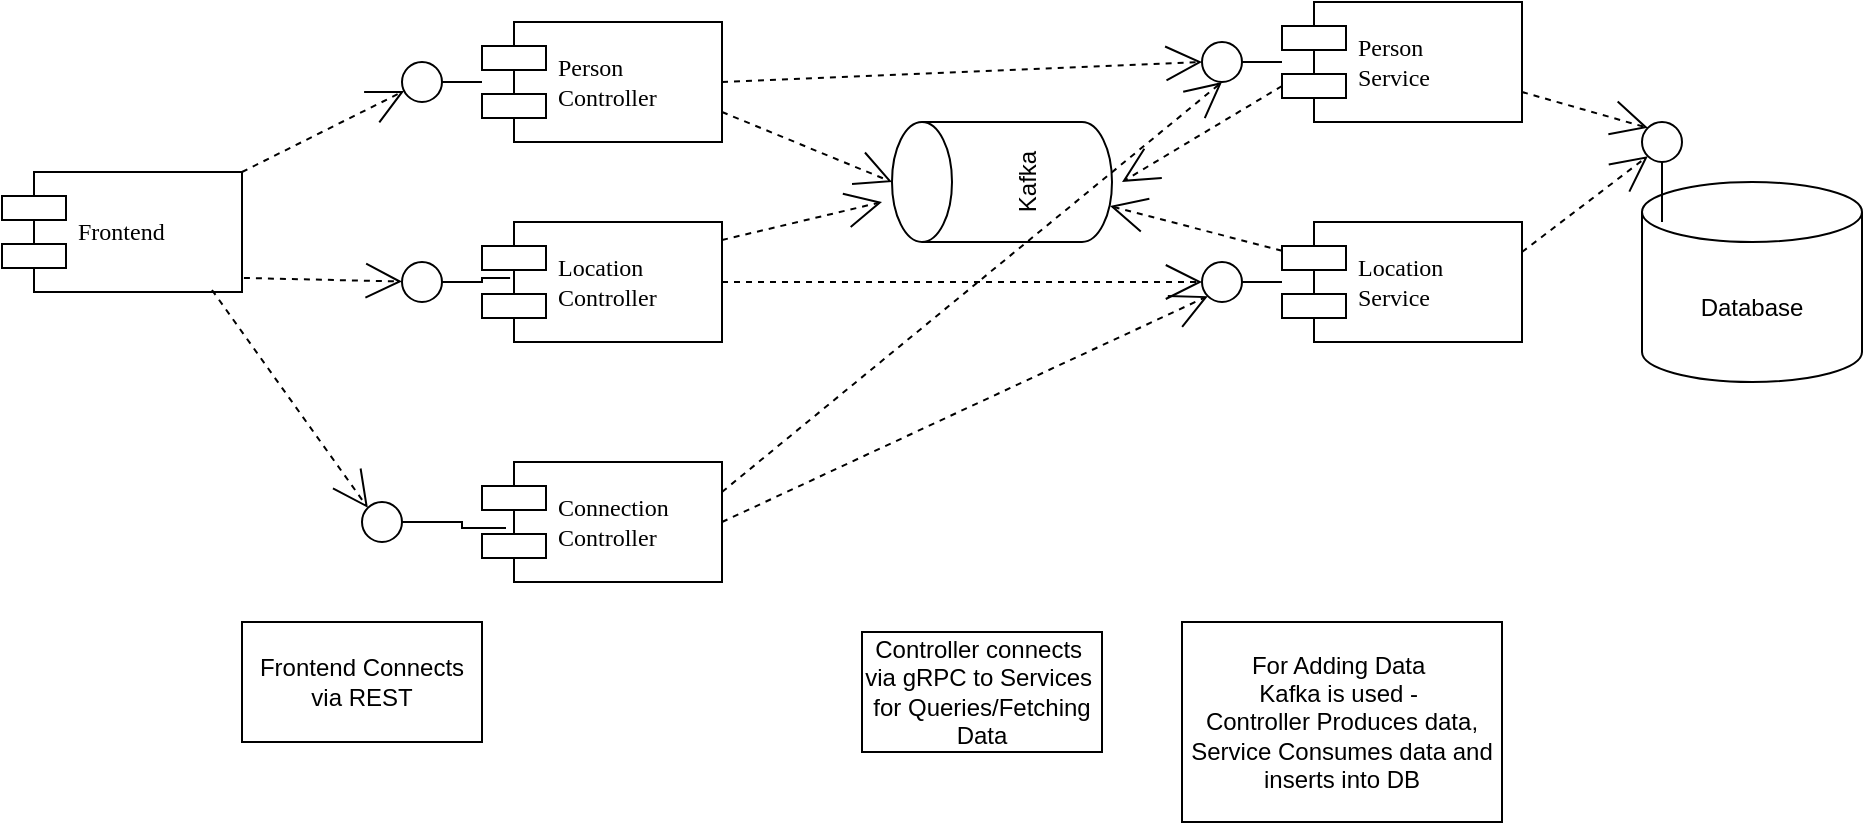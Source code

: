 <mxfile version="16.2.7" type="github">
  <diagram name="Page-1" id="5f0bae14-7c28-e335-631c-24af17079c00">
    <mxGraphModel dx="966" dy="934" grid="1" gridSize="10" guides="1" tooltips="1" connect="1" arrows="1" fold="1" page="1" pageScale="1" pageWidth="1100" pageHeight="850" background="none" math="0" shadow="0">
      <root>
        <mxCell id="0" />
        <mxCell id="1" parent="0" />
        <mxCell id="39150e848f15840c-5" value="Person&amp;nbsp;&lt;br&gt;Controller" style="shape=component;align=left;spacingLeft=36;rounded=0;shadow=0;comic=0;labelBackgroundColor=none;strokeWidth=1;fontFamily=Verdana;fontSize=12;html=1;" parent="1" vertex="1">
          <mxGeometry x="290" y="60" width="120" height="60" as="geometry" />
        </mxCell>
        <mxCell id="39150e848f15840c-6" value="" style="ellipse;whiteSpace=wrap;html=1;rounded=0;shadow=0;comic=0;labelBackgroundColor=none;strokeWidth=1;fontFamily=Verdana;fontSize=12;align=center;" parent="1" vertex="1">
          <mxGeometry x="250" y="80" width="20" height="20" as="geometry" />
        </mxCell>
        <mxCell id="39150e848f15840c-7" value="Location&lt;br&gt;Controller" style="shape=component;align=left;spacingLeft=36;rounded=0;shadow=0;comic=0;labelBackgroundColor=none;strokeWidth=1;fontFamily=Verdana;fontSize=12;html=1;" parent="1" vertex="1">
          <mxGeometry x="290" y="160" width="120" height="60" as="geometry" />
        </mxCell>
        <mxCell id="39150e848f15840c-9" value="" style="ellipse;whiteSpace=wrap;html=1;rounded=0;shadow=0;comic=0;labelBackgroundColor=none;strokeWidth=1;fontFamily=Verdana;fontSize=12;align=center;" parent="1" vertex="1">
          <mxGeometry x="250" y="180" width="20" height="20" as="geometry" />
        </mxCell>
        <mxCell id="39150e848f15840c-10" value="Frontend" style="shape=component;align=left;spacingLeft=36;rounded=0;shadow=0;comic=0;labelBackgroundColor=none;strokeWidth=1;fontFamily=Verdana;fontSize=12;html=1;" parent="1" vertex="1">
          <mxGeometry x="50" y="135" width="120" height="60" as="geometry" />
        </mxCell>
        <mxCell id="39150e848f15840c-11" style="edgeStyle=none;rounded=0;html=1;dashed=1;labelBackgroundColor=none;startArrow=none;startFill=0;startSize=8;endArrow=open;endFill=0;endSize=16;fontFamily=Verdana;fontSize=12;" parent="1" source="39150e848f15840c-10" target="39150e848f15840c-6" edge="1">
          <mxGeometry relative="1" as="geometry" />
        </mxCell>
        <mxCell id="39150e848f15840c-12" style="edgeStyle=none;rounded=0;html=1;dashed=1;labelBackgroundColor=none;startArrow=none;startFill=0;startSize=8;endArrow=open;endFill=0;endSize=16;fontFamily=Verdana;fontSize=12;exitX=1.008;exitY=0.883;exitDx=0;exitDy=0;exitPerimeter=0;" parent="1" source="39150e848f15840c-10" target="39150e848f15840c-9" edge="1">
          <mxGeometry relative="1" as="geometry">
            <mxPoint x="282.958" y="520" as="sourcePoint" />
          </mxGeometry>
        </mxCell>
        <mxCell id="39150e848f15840c-13" style="edgeStyle=elbowEdgeStyle;rounded=0;html=1;labelBackgroundColor=none;startArrow=none;startFill=0;startSize=8;endArrow=none;endFill=0;endSize=16;fontFamily=Verdana;fontSize=12;exitX=1;exitY=0.5;exitDx=0;exitDy=0;entryX=0.117;entryY=0.467;entryDx=0;entryDy=0;entryPerimeter=0;" parent="1" source="39150e848f15840c-9" target="39150e848f15840c-7" edge="1">
          <mxGeometry relative="1" as="geometry">
            <mxPoint x="280" y="240" as="sourcePoint" />
            <Array as="points">
              <mxPoint x="290" y="180" />
            </Array>
          </mxGeometry>
        </mxCell>
        <mxCell id="39150e848f15840c-14" style="edgeStyle=elbowEdgeStyle;rounded=0;html=1;labelBackgroundColor=none;startArrow=none;startFill=0;startSize=8;endArrow=none;endFill=0;endSize=16;fontFamily=Verdana;fontSize=12;" parent="1" source="39150e848f15840c-6" target="39150e848f15840c-5" edge="1">
          <mxGeometry relative="1" as="geometry" />
        </mxCell>
        <mxCell id="3n2uNXUY_DHPVgXZzshV-6" value="Connection&lt;br&gt;Controller" style="shape=component;align=left;spacingLeft=36;rounded=0;shadow=0;comic=0;labelBackgroundColor=none;strokeWidth=1;fontFamily=Verdana;fontSize=12;html=1;" vertex="1" parent="1">
          <mxGeometry x="290" y="280" width="120" height="60" as="geometry" />
        </mxCell>
        <mxCell id="3n2uNXUY_DHPVgXZzshV-8" value="" style="ellipse;whiteSpace=wrap;html=1;rounded=0;shadow=0;comic=0;labelBackgroundColor=none;strokeWidth=1;fontFamily=Verdana;fontSize=12;align=center;" vertex="1" parent="1">
          <mxGeometry x="230" y="300" width="20" height="20" as="geometry" />
        </mxCell>
        <mxCell id="3n2uNXUY_DHPVgXZzshV-9" style="edgeStyle=elbowEdgeStyle;rounded=0;html=1;labelBackgroundColor=none;startArrow=none;startFill=0;startSize=8;endArrow=none;endFill=0;endSize=16;fontFamily=Verdana;fontSize=12;exitX=1;exitY=0.5;exitDx=0;exitDy=0;entryX=0.1;entryY=0.55;entryDx=0;entryDy=0;entryPerimeter=0;" edge="1" parent="1" source="3n2uNXUY_DHPVgXZzshV-8" target="3n2uNXUY_DHPVgXZzshV-6">
          <mxGeometry relative="1" as="geometry">
            <mxPoint x="280" y="200" as="sourcePoint" />
            <mxPoint x="314.04" y="198.02" as="targetPoint" />
            <Array as="points">
              <mxPoint x="280" y="300" />
            </Array>
          </mxGeometry>
        </mxCell>
        <mxCell id="3n2uNXUY_DHPVgXZzshV-10" style="edgeStyle=none;rounded=0;html=1;dashed=1;labelBackgroundColor=none;startArrow=none;startFill=0;startSize=8;endArrow=open;endFill=0;endSize=16;fontFamily=Verdana;fontSize=12;exitX=0.875;exitY=0.983;exitDx=0;exitDy=0;exitPerimeter=0;entryX=0;entryY=0;entryDx=0;entryDy=0;" edge="1" parent="1" source="39150e848f15840c-10" target="3n2uNXUY_DHPVgXZzshV-8">
          <mxGeometry relative="1" as="geometry">
            <mxPoint x="180.96" y="197.98" as="sourcePoint" />
            <mxPoint x="260.003" y="199.775" as="targetPoint" />
            <Array as="points" />
          </mxGeometry>
        </mxCell>
        <mxCell id="3n2uNXUY_DHPVgXZzshV-11" value="Database" style="shape=cylinder3;whiteSpace=wrap;html=1;boundedLbl=1;backgroundOutline=1;size=15;" vertex="1" parent="1">
          <mxGeometry x="870" y="140" width="110" height="100" as="geometry" />
        </mxCell>
        <mxCell id="3n2uNXUY_DHPVgXZzshV-12" value="Kafka" style="shape=cylinder3;whiteSpace=wrap;html=1;boundedLbl=1;backgroundOutline=1;size=15;rotation=-90;" vertex="1" parent="1">
          <mxGeometry x="520" y="85" width="60" height="110" as="geometry" />
        </mxCell>
        <mxCell id="3n2uNXUY_DHPVgXZzshV-13" value="Frontend Connects via REST" style="rounded=0;whiteSpace=wrap;html=1;" vertex="1" parent="1">
          <mxGeometry x="170" y="360" width="120" height="60" as="geometry" />
        </mxCell>
        <mxCell id="3n2uNXUY_DHPVgXZzshV-14" value="Person&amp;nbsp;&lt;br&gt;Service" style="shape=component;align=left;spacingLeft=36;rounded=0;shadow=0;comic=0;labelBackgroundColor=none;strokeWidth=1;fontFamily=Verdana;fontSize=12;html=1;" vertex="1" parent="1">
          <mxGeometry x="690" y="50" width="120" height="60" as="geometry" />
        </mxCell>
        <mxCell id="3n2uNXUY_DHPVgXZzshV-15" value="" style="ellipse;whiteSpace=wrap;html=1;rounded=0;shadow=0;comic=0;labelBackgroundColor=none;strokeWidth=1;fontFamily=Verdana;fontSize=12;align=center;" vertex="1" parent="1">
          <mxGeometry x="650" y="70" width="20" height="20" as="geometry" />
        </mxCell>
        <mxCell id="3n2uNXUY_DHPVgXZzshV-16" style="edgeStyle=elbowEdgeStyle;rounded=0;html=1;labelBackgroundColor=none;startArrow=none;startFill=0;startSize=8;endArrow=none;endFill=0;endSize=16;fontFamily=Verdana;fontSize=12;" edge="1" parent="1" source="3n2uNXUY_DHPVgXZzshV-15" target="3n2uNXUY_DHPVgXZzshV-14">
          <mxGeometry relative="1" as="geometry" />
        </mxCell>
        <mxCell id="3n2uNXUY_DHPVgXZzshV-17" value="Location&lt;br&gt;Service" style="shape=component;align=left;spacingLeft=36;rounded=0;shadow=0;comic=0;labelBackgroundColor=none;strokeWidth=1;fontFamily=Verdana;fontSize=12;html=1;" vertex="1" parent="1">
          <mxGeometry x="690" y="160" width="120" height="60" as="geometry" />
        </mxCell>
        <mxCell id="3n2uNXUY_DHPVgXZzshV-18" value="" style="ellipse;whiteSpace=wrap;html=1;rounded=0;shadow=0;comic=0;labelBackgroundColor=none;strokeWidth=1;fontFamily=Verdana;fontSize=12;align=center;" vertex="1" parent="1">
          <mxGeometry x="650" y="180" width="20" height="20" as="geometry" />
        </mxCell>
        <mxCell id="3n2uNXUY_DHPVgXZzshV-19" style="edgeStyle=elbowEdgeStyle;rounded=0;html=1;labelBackgroundColor=none;startArrow=none;startFill=0;startSize=8;endArrow=none;endFill=0;endSize=16;fontFamily=Verdana;fontSize=12;" edge="1" parent="1" source="3n2uNXUY_DHPVgXZzshV-18" target="3n2uNXUY_DHPVgXZzshV-17">
          <mxGeometry relative="1" as="geometry" />
        </mxCell>
        <mxCell id="3n2uNXUY_DHPVgXZzshV-22" value="" style="ellipse;whiteSpace=wrap;html=1;rounded=0;shadow=0;comic=0;labelBackgroundColor=none;strokeWidth=1;fontFamily=Verdana;fontSize=12;align=center;" vertex="1" parent="1">
          <mxGeometry x="870" y="110" width="20" height="20" as="geometry" />
        </mxCell>
        <mxCell id="3n2uNXUY_DHPVgXZzshV-23" style="edgeStyle=elbowEdgeStyle;rounded=0;html=1;labelBackgroundColor=none;startArrow=none;startFill=0;startSize=8;endArrow=none;endFill=0;endSize=16;fontFamily=Verdana;fontSize=12;" edge="1" parent="1">
          <mxGeometry relative="1" as="geometry">
            <mxPoint x="880" y="130" as="sourcePoint" />
            <mxPoint x="880" y="160" as="targetPoint" />
            <Array as="points">
              <mxPoint x="880" y="140" />
            </Array>
          </mxGeometry>
        </mxCell>
        <mxCell id="3n2uNXUY_DHPVgXZzshV-24" style="edgeStyle=none;rounded=0;html=1;dashed=1;labelBackgroundColor=none;startArrow=none;startFill=0;startSize=8;endArrow=open;endFill=0;endSize=16;fontFamily=Verdana;fontSize=12;exitX=1;exitY=0.75;exitDx=0;exitDy=0;entryX=0;entryY=0;entryDx=0;entryDy=0;" edge="1" parent="1" source="3n2uNXUY_DHPVgXZzshV-14" target="3n2uNXUY_DHPVgXZzshV-22">
          <mxGeometry relative="1" as="geometry">
            <mxPoint x="180.96" y="197.98" as="sourcePoint" />
            <mxPoint x="260.003" y="199.775" as="targetPoint" />
            <Array as="points" />
          </mxGeometry>
        </mxCell>
        <mxCell id="3n2uNXUY_DHPVgXZzshV-25" style="edgeStyle=none;rounded=0;html=1;dashed=1;labelBackgroundColor=none;startArrow=none;startFill=0;startSize=8;endArrow=open;endFill=0;endSize=16;fontFamily=Verdana;fontSize=12;exitX=1;exitY=0.25;exitDx=0;exitDy=0;entryX=0;entryY=1;entryDx=0;entryDy=0;" edge="1" parent="1" source="3n2uNXUY_DHPVgXZzshV-17" target="3n2uNXUY_DHPVgXZzshV-22">
          <mxGeometry relative="1" as="geometry">
            <mxPoint x="820" y="105" as="sourcePoint" />
            <mxPoint x="882.929" y="122.929" as="targetPoint" />
            <Array as="points" />
          </mxGeometry>
        </mxCell>
        <mxCell id="3n2uNXUY_DHPVgXZzshV-26" style="edgeStyle=none;rounded=0;html=1;dashed=1;labelBackgroundColor=none;startArrow=none;startFill=0;startSize=8;endArrow=open;endFill=0;endSize=16;fontFamily=Verdana;fontSize=12;exitX=1;exitY=0.5;exitDx=0;exitDy=0;entryX=0;entryY=0.5;entryDx=0;entryDy=0;" edge="1" parent="1" source="39150e848f15840c-5" target="3n2uNXUY_DHPVgXZzshV-15">
          <mxGeometry relative="1" as="geometry">
            <mxPoint x="820" y="105" as="sourcePoint" />
            <mxPoint x="882.929" y="122.929" as="targetPoint" />
            <Array as="points" />
          </mxGeometry>
        </mxCell>
        <mxCell id="3n2uNXUY_DHPVgXZzshV-27" style="edgeStyle=none;rounded=0;html=1;dashed=1;labelBackgroundColor=none;startArrow=none;startFill=0;startSize=8;endArrow=open;endFill=0;endSize=16;fontFamily=Verdana;fontSize=12;exitX=1;exitY=0.5;exitDx=0;exitDy=0;entryX=0;entryY=0.5;entryDx=0;entryDy=0;" edge="1" parent="1" source="39150e848f15840c-7" target="3n2uNXUY_DHPVgXZzshV-18">
          <mxGeometry relative="1" as="geometry">
            <mxPoint x="420" y="100" as="sourcePoint" />
            <mxPoint x="660" y="90" as="targetPoint" />
            <Array as="points" />
          </mxGeometry>
        </mxCell>
        <mxCell id="3n2uNXUY_DHPVgXZzshV-28" style="edgeStyle=none;rounded=0;html=1;dashed=1;labelBackgroundColor=none;startArrow=none;startFill=0;startSize=8;endArrow=open;endFill=0;endSize=16;fontFamily=Verdana;fontSize=12;exitX=1;exitY=0.25;exitDx=0;exitDy=0;entryX=0.5;entryY=1;entryDx=0;entryDy=0;" edge="1" parent="1" source="3n2uNXUY_DHPVgXZzshV-6" target="3n2uNXUY_DHPVgXZzshV-15">
          <mxGeometry relative="1" as="geometry">
            <mxPoint x="430" y="110" as="sourcePoint" />
            <mxPoint x="670" y="100" as="targetPoint" />
            <Array as="points" />
          </mxGeometry>
        </mxCell>
        <mxCell id="3n2uNXUY_DHPVgXZzshV-29" style="edgeStyle=none;rounded=0;html=1;dashed=1;labelBackgroundColor=none;startArrow=none;startFill=0;startSize=8;endArrow=open;endFill=0;endSize=16;fontFamily=Verdana;fontSize=12;exitX=1;exitY=0.5;exitDx=0;exitDy=0;entryX=0;entryY=1;entryDx=0;entryDy=0;" edge="1" parent="1" source="3n2uNXUY_DHPVgXZzshV-6" target="3n2uNXUY_DHPVgXZzshV-18">
          <mxGeometry relative="1" as="geometry">
            <mxPoint x="420" y="305" as="sourcePoint" />
            <mxPoint x="670" y="100" as="targetPoint" />
            <Array as="points" />
          </mxGeometry>
        </mxCell>
        <mxCell id="3n2uNXUY_DHPVgXZzshV-30" value="Controller connects&amp;nbsp;&lt;br&gt;via gRPC to Services&amp;nbsp;&lt;br&gt;for Queries/Fetching Data" style="rounded=0;whiteSpace=wrap;html=1;" vertex="1" parent="1">
          <mxGeometry x="480" y="365" width="120" height="60" as="geometry" />
        </mxCell>
        <mxCell id="3n2uNXUY_DHPVgXZzshV-31" value="For Adding Data&amp;nbsp;&lt;br&gt;Kafka is used -&amp;nbsp;&lt;br&gt;Controller Produces data, Service Consumes data and inserts into DB" style="rounded=0;whiteSpace=wrap;html=1;" vertex="1" parent="1">
          <mxGeometry x="640" y="360" width="160" height="100" as="geometry" />
        </mxCell>
        <mxCell id="3n2uNXUY_DHPVgXZzshV-32" style="edgeStyle=none;rounded=0;html=1;dashed=1;labelBackgroundColor=none;startArrow=none;startFill=0;startSize=8;endArrow=open;endFill=0;endSize=16;fontFamily=Verdana;fontSize=12;exitX=1;exitY=0.75;exitDx=0;exitDy=0;entryX=0.5;entryY=0;entryDx=0;entryDy=0;entryPerimeter=0;" edge="1" parent="1" source="39150e848f15840c-5" target="3n2uNXUY_DHPVgXZzshV-12">
          <mxGeometry relative="1" as="geometry">
            <mxPoint x="420" y="100" as="sourcePoint" />
            <mxPoint x="660" y="90" as="targetPoint" />
            <Array as="points" />
          </mxGeometry>
        </mxCell>
        <mxCell id="3n2uNXUY_DHPVgXZzshV-33" style="edgeStyle=none;rounded=0;html=1;dashed=1;labelBackgroundColor=none;startArrow=none;startFill=0;startSize=8;endArrow=open;endFill=0;endSize=16;fontFamily=Verdana;fontSize=12;exitX=1;exitY=0.15;exitDx=0;exitDy=0;exitPerimeter=0;" edge="1" parent="1" source="39150e848f15840c-7">
          <mxGeometry relative="1" as="geometry">
            <mxPoint x="420" y="115" as="sourcePoint" />
            <mxPoint x="490" y="150" as="targetPoint" />
            <Array as="points" />
          </mxGeometry>
        </mxCell>
        <mxCell id="3n2uNXUY_DHPVgXZzshV-34" style="edgeStyle=none;rounded=0;html=1;dashed=1;labelBackgroundColor=none;startArrow=none;startFill=0;startSize=8;endArrow=open;endFill=0;endSize=16;fontFamily=Verdana;fontSize=12;entryX=0.3;entryY=0.991;entryDx=0;entryDy=0;entryPerimeter=0;" edge="1" parent="1" source="3n2uNXUY_DHPVgXZzshV-17" target="3n2uNXUY_DHPVgXZzshV-12">
          <mxGeometry relative="1" as="geometry">
            <mxPoint x="420" y="179" as="sourcePoint" />
            <mxPoint x="500" y="160" as="targetPoint" />
            <Array as="points" />
          </mxGeometry>
        </mxCell>
        <mxCell id="3n2uNXUY_DHPVgXZzshV-35" style="edgeStyle=none;rounded=0;html=1;dashed=1;labelBackgroundColor=none;startArrow=none;startFill=0;startSize=8;endArrow=open;endFill=0;endSize=16;fontFamily=Verdana;fontSize=12;exitX=0;exitY=0.7;exitDx=0;exitDy=0;" edge="1" parent="1" source="3n2uNXUY_DHPVgXZzshV-14">
          <mxGeometry relative="1" as="geometry">
            <mxPoint x="700" y="184.382" as="sourcePoint" />
            <mxPoint x="610" y="140" as="targetPoint" />
            <Array as="points" />
          </mxGeometry>
        </mxCell>
      </root>
    </mxGraphModel>
  </diagram>
</mxfile>
